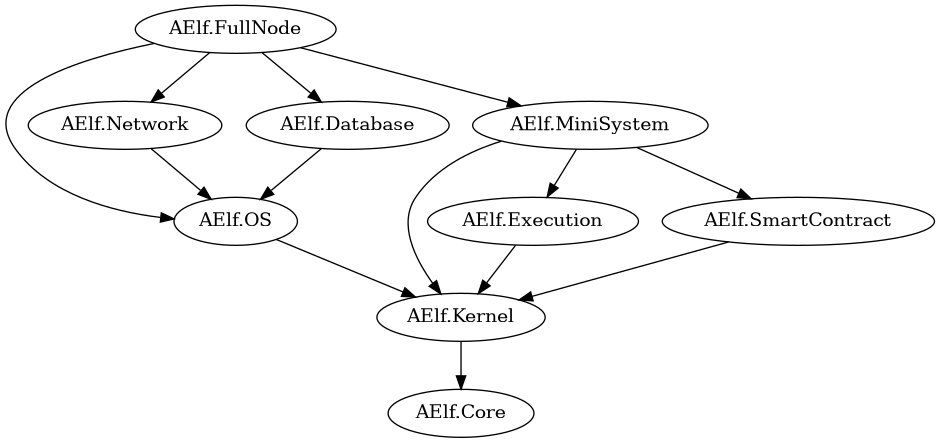 @startuml
digraph G {
    "AElf.Kernel" -> "AElf.Core";
    "AElf.OS" -> "AElf.Kernel";
    "AElf.Execution" -> "AElf.Kernel";
    "AElf.SmartContract" -> "AElf.Kernel";
    "AElf.MiniSystem" -> {"AElf.Kernel";"AElf.SmartContract";"AElf.Execution"}
    "AElf.Network" -> "AElf.OS";
    "AElf.Database" -> "AElf.OS";
    "AElf.FullNode" -> {"AElf.MiniSystem"; "AElf.OS";"AElf.Network";"AElf.Database"};
  }
@enduml
